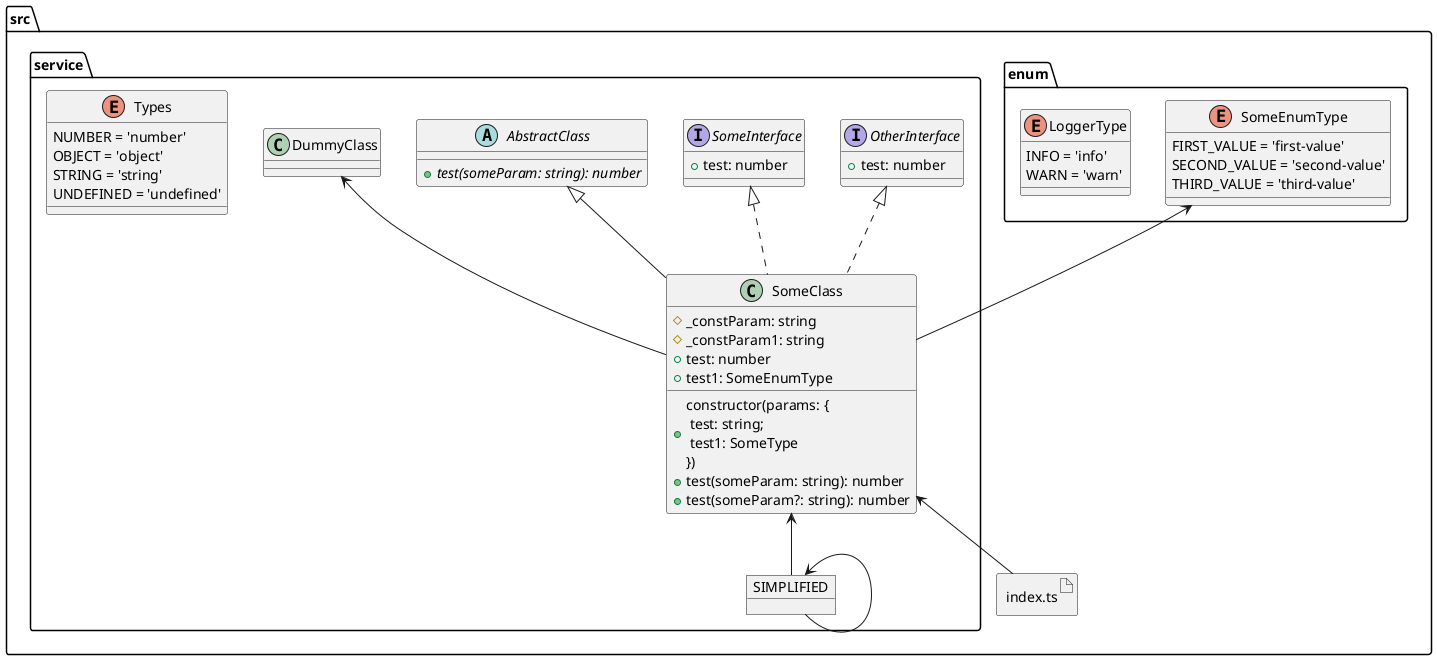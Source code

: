 @startuml
    folder "src" as src_b874d07 {
      artifact "index.ts" as index_ts_e4daf83f {
      }
      folder "enum" as enum_1eea471b {
        enum "LoggerType" as logger_type_eca21c7c {
          INFO = 'info'
          WARN = 'warn'
        }
        enum "SomeEnumType" as some_enum_type_6a1c7ee2 {
          FIRST_VALUE = 'first-value'
          SECOND_VALUE = 'second-value'
          THIRD_VALUE = 'third-value'
        }
      }
      folder "service" as service_c83a6ab5 {
        abstract "AbstractClass" as abstract_class_eb5b4d10 {
          + {abstract} test(someParam: string): number
        }
        enum "Types" as types_50fee832 {
          NUMBER = 'number'
          OBJECT = 'object'
          STRING = 'string'
          UNDEFINED = 'undefined'
        }
        interface "OtherInterface" as other_interface_45739bff {
          + test: number
        }
        class "DummyClass" as dummy_class_755b9f64 {
        }
        class "SomeClass" as some_class_755b9f64 {
          # _constParam: string
          # _constParam1: string
          + constructor(params: {\n test: string;\n test1: SomeType \n})
          + test(someParam: string): number
          + test: number
          + test(someParam?: string): number
          + test1: SomeEnumType
        }
        interface "SomeInterface" as some_interface_4140baef {
          + test: number
        }
        object "SIMPLIFIED" as simplified_c00569ac {
        }
      }
    }
  index_ts_e4daf83f -up-> some_class_755b9f64
  some_class_755b9f64 -up-> some_enum_type_6a1c7ee2
  some_class_755b9f64 -up-> dummy_class_755b9f64
  some_class_755b9f64 -up-|> abstract_class_eb5b4d10
  some_class_755b9f64 .up.|> some_interface_4140baef
  some_class_755b9f64 .up.|> other_interface_45739bff
  simplified_c00569ac -up-> some_class_755b9f64
  simplified_c00569ac -up-> simplified_c00569ac
@enduml